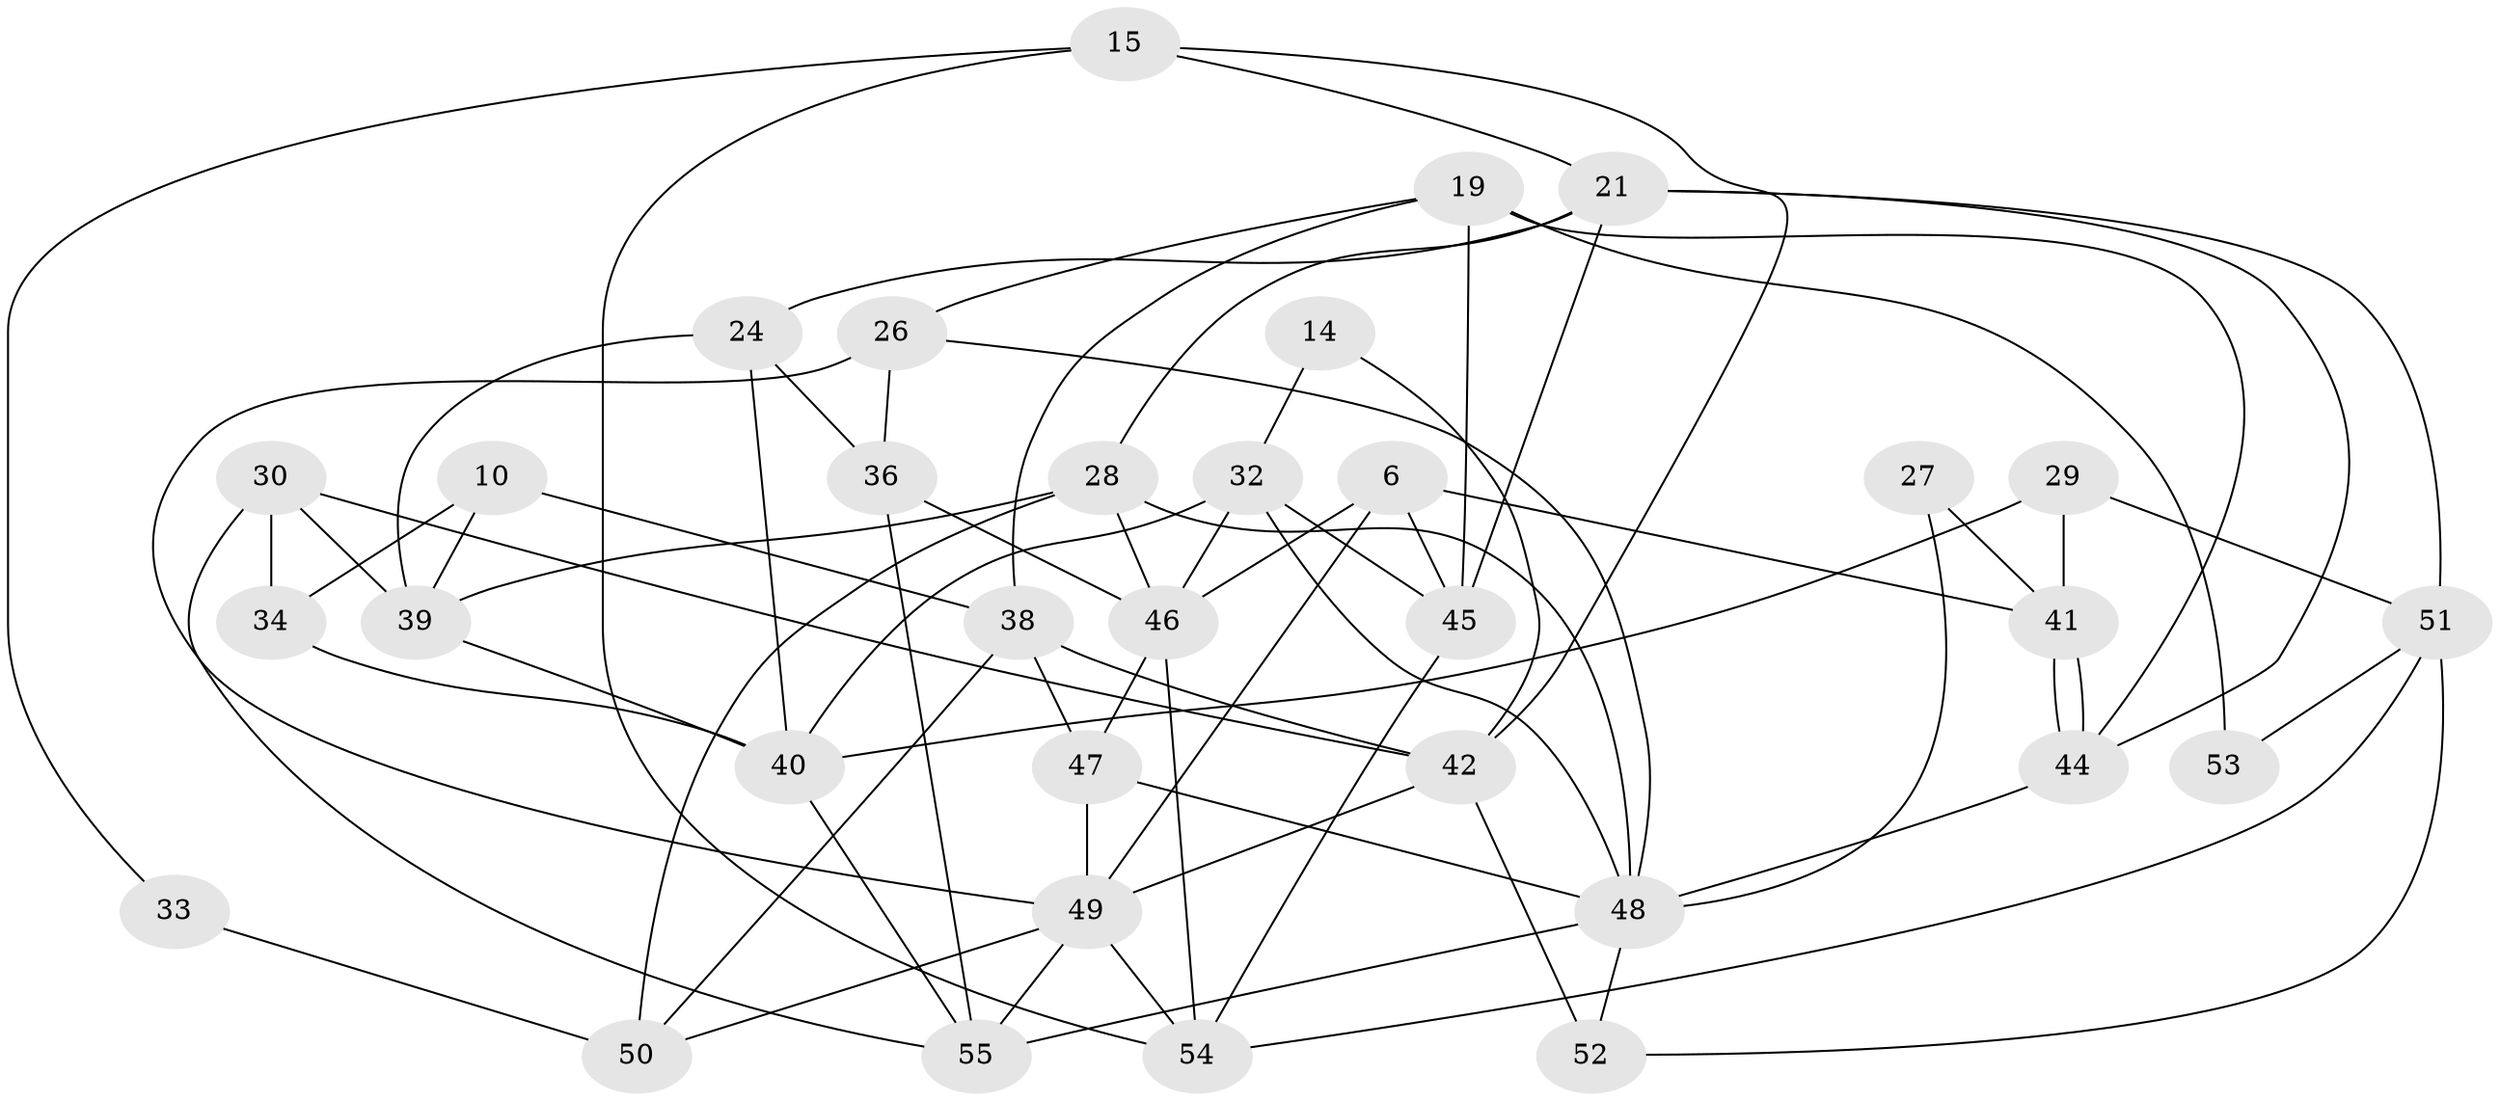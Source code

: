// original degree distribution, {6: 0.09090909090909091, 4: 0.34545454545454546, 3: 0.2, 5: 0.21818181818181817, 2: 0.12727272727272726, 7: 0.01818181818181818}
// Generated by graph-tools (version 1.1) at 2025/52/03/04/25 21:52:13]
// undirected, 33 vertices, 73 edges
graph export_dot {
graph [start="1"]
  node [color=gray90,style=filled];
  6;
  10;
  14;
  15;
  19;
  21 [super="+12"];
  24;
  26;
  27;
  28;
  29;
  30 [super="+17"];
  32 [super="+25"];
  33;
  34;
  36 [super="+11"];
  38 [super="+20"];
  39 [super="+37"];
  40 [super="+13+35"];
  41;
  42 [super="+31"];
  44;
  45 [super="+4"];
  46 [super="+5+22"];
  47;
  48 [super="+23"];
  49 [super="+43"];
  50 [super="+1"];
  51;
  52;
  53;
  54 [super="+9"];
  55 [super="+7"];
  6 -- 45;
  6 -- 41;
  6 -- 49;
  6 -- 46;
  10 -- 34;
  10 -- 39;
  10 -- 38;
  14 -- 32;
  14 -- 42;
  15 -- 33;
  15 -- 54;
  15 -- 42;
  15 -- 21;
  19 -- 44;
  19 -- 26;
  19 -- 38;
  19 -- 45;
  19 -- 53;
  21 -- 28;
  21 -- 44 [weight=2];
  21 -- 51;
  21 -- 24;
  21 -- 45;
  24 -- 36 [weight=2];
  24 -- 39;
  24 -- 40;
  26 -- 48;
  26 -- 36;
  26 -- 49;
  27 -- 41;
  27 -- 48;
  28 -- 50 [weight=2];
  28 -- 39;
  28 -- 46;
  28 -- 48;
  29 -- 40;
  29 -- 51;
  29 -- 41;
  30 -- 42 [weight=2];
  30 -- 55 [weight=2];
  30 -- 34;
  30 -- 39 [weight=2];
  32 -- 40 [weight=3];
  32 -- 45;
  32 -- 46 [weight=2];
  32 -- 48;
  33 -- 50;
  34 -- 40;
  36 -- 55;
  36 -- 46 [weight=2];
  38 -- 47;
  38 -- 42;
  38 -- 50;
  39 -- 40;
  40 -- 55;
  41 -- 44;
  41 -- 44;
  42 -- 52 [weight=2];
  42 -- 49;
  44 -- 48;
  45 -- 54;
  46 -- 47;
  46 -- 54;
  47 -- 49;
  47 -- 48;
  48 -- 52;
  48 -- 55;
  49 -- 50 [weight=2];
  49 -- 54;
  49 -- 55 [weight=2];
  51 -- 54;
  51 -- 52;
  51 -- 53;
}
